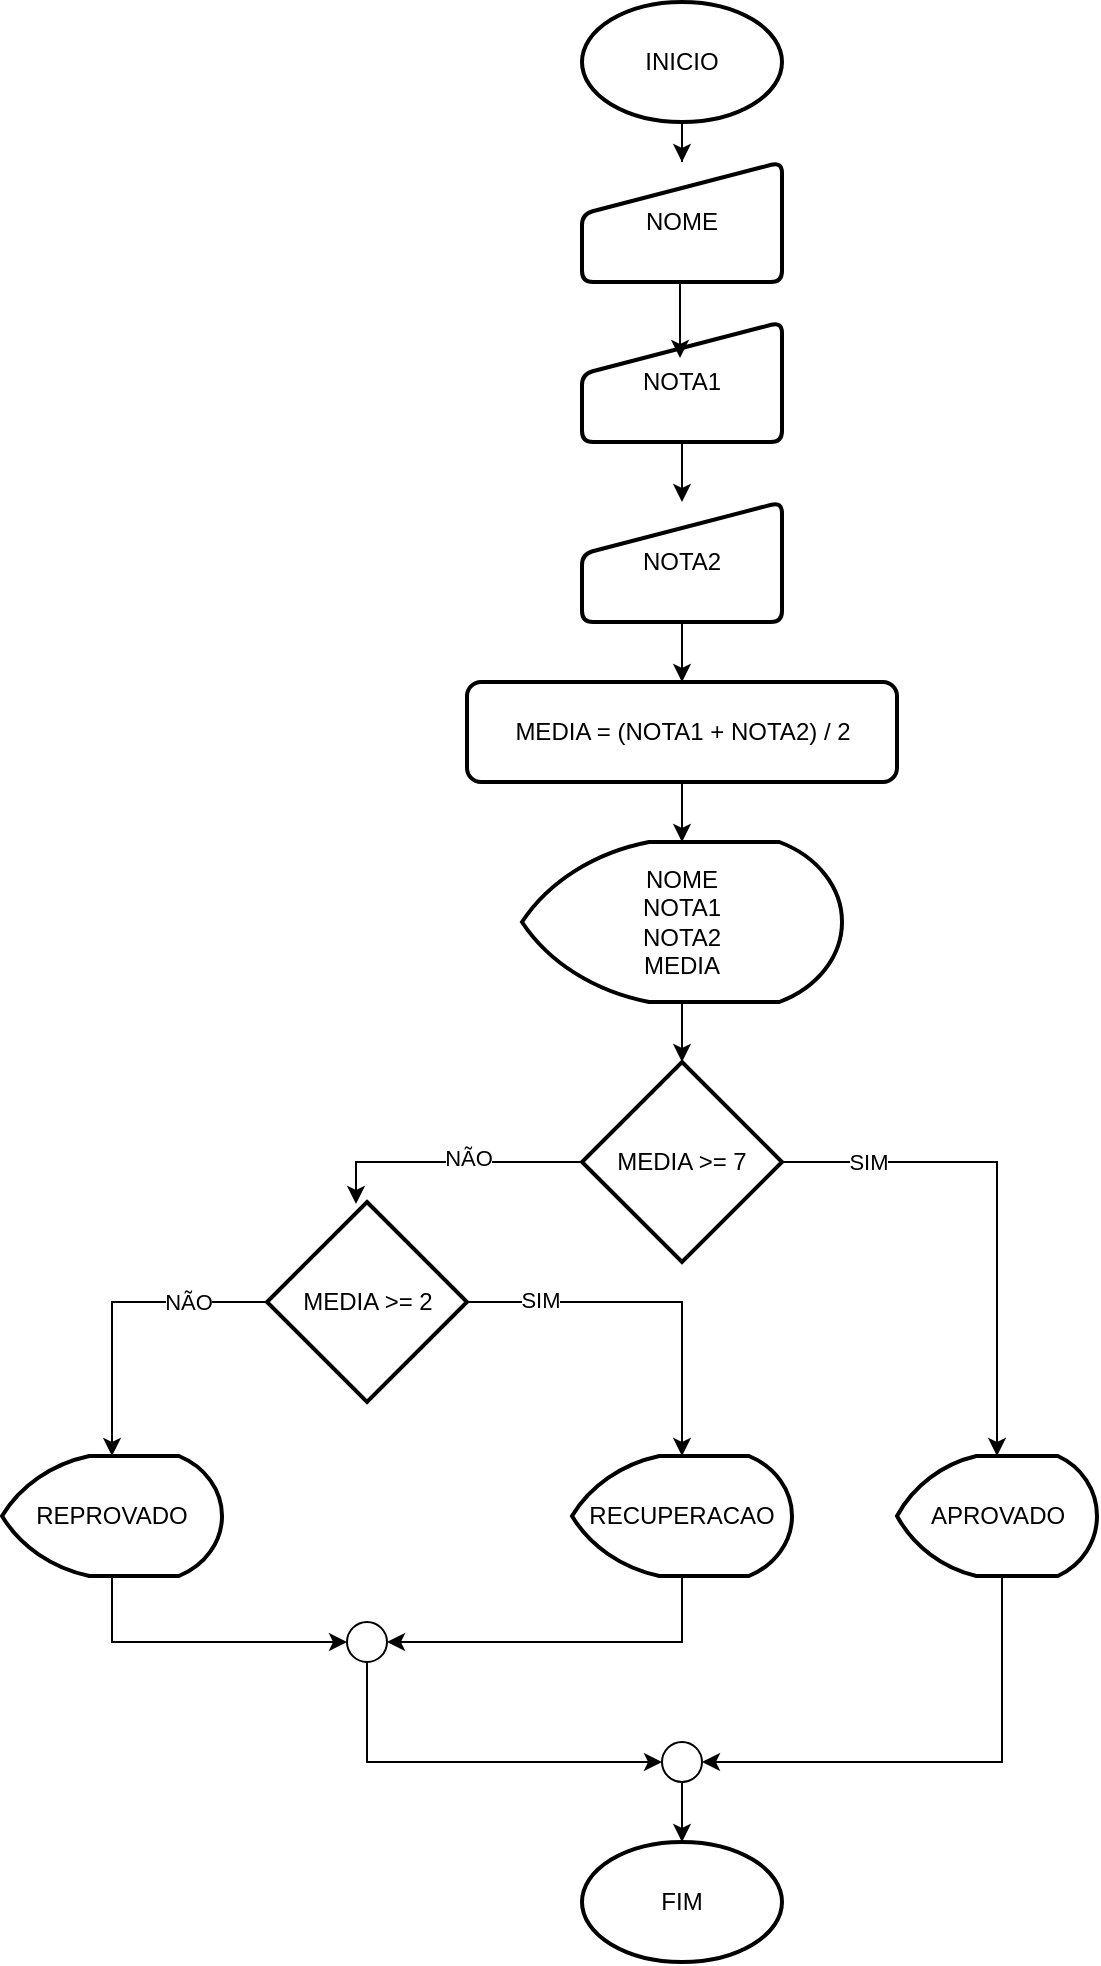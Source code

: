 <mxfile version="25.0.3">
  <diagram name="Página-1" id="hfyRoZFEJj46qWysKRWd">
    <mxGraphModel dx="1247" dy="678" grid="1" gridSize="10" guides="1" tooltips="1" connect="1" arrows="1" fold="1" page="1" pageScale="1" pageWidth="1169" pageHeight="827" math="0" shadow="0">
      <root>
        <mxCell id="0" />
        <mxCell id="1" parent="0" />
        <mxCell id="xzqa_2isZWK1tbzvhBzf-8" style="edgeStyle=orthogonalEdgeStyle;rounded=0;orthogonalLoop=1;jettySize=auto;html=1;exitX=0.5;exitY=1;exitDx=0;exitDy=0;exitPerimeter=0;" edge="1" parent="1" source="xzqa_2isZWK1tbzvhBzf-1" target="xzqa_2isZWK1tbzvhBzf-3">
          <mxGeometry relative="1" as="geometry" />
        </mxCell>
        <mxCell id="xzqa_2isZWK1tbzvhBzf-1" value="INICIO" style="strokeWidth=2;html=1;shape=mxgraph.flowchart.start_1;whiteSpace=wrap;" vertex="1" parent="1">
          <mxGeometry x="500" y="40" width="100" height="60" as="geometry" />
        </mxCell>
        <mxCell id="xzqa_2isZWK1tbzvhBzf-2" value="" style="strokeWidth=1;html=1;shape=mxgraph.flowchart.start_1;whiteSpace=wrap;" vertex="1" parent="1">
          <mxGeometry x="540" y="910" width="20" height="20" as="geometry" />
        </mxCell>
        <mxCell id="xzqa_2isZWK1tbzvhBzf-3" value="NOME" style="html=1;strokeWidth=2;shape=manualInput;whiteSpace=wrap;rounded=1;size=26;arcSize=11;" vertex="1" parent="1">
          <mxGeometry x="500" y="120" width="100" height="60" as="geometry" />
        </mxCell>
        <mxCell id="xzqa_2isZWK1tbzvhBzf-10" style="edgeStyle=orthogonalEdgeStyle;rounded=0;orthogonalLoop=1;jettySize=auto;html=1;exitX=0.5;exitY=1;exitDx=0;exitDy=0;entryX=0.5;entryY=0;entryDx=0;entryDy=0;" edge="1" parent="1" source="xzqa_2isZWK1tbzvhBzf-4" target="xzqa_2isZWK1tbzvhBzf-5">
          <mxGeometry relative="1" as="geometry" />
        </mxCell>
        <mxCell id="xzqa_2isZWK1tbzvhBzf-4" value="NOTA1" style="html=1;strokeWidth=2;shape=manualInput;whiteSpace=wrap;rounded=1;size=26;arcSize=11;" vertex="1" parent="1">
          <mxGeometry x="500" y="200" width="100" height="60" as="geometry" />
        </mxCell>
        <mxCell id="xzqa_2isZWK1tbzvhBzf-11" style="edgeStyle=orthogonalEdgeStyle;rounded=0;orthogonalLoop=1;jettySize=auto;html=1;exitX=0.5;exitY=1;exitDx=0;exitDy=0;entryX=0.5;entryY=0;entryDx=0;entryDy=0;" edge="1" parent="1" source="xzqa_2isZWK1tbzvhBzf-5" target="xzqa_2isZWK1tbzvhBzf-6">
          <mxGeometry relative="1" as="geometry" />
        </mxCell>
        <mxCell id="xzqa_2isZWK1tbzvhBzf-5" value="NOTA2" style="html=1;strokeWidth=2;shape=manualInput;whiteSpace=wrap;rounded=1;size=26;arcSize=11;" vertex="1" parent="1">
          <mxGeometry x="500" y="290" width="100" height="60" as="geometry" />
        </mxCell>
        <mxCell id="xzqa_2isZWK1tbzvhBzf-12" style="edgeStyle=orthogonalEdgeStyle;rounded=0;orthogonalLoop=1;jettySize=auto;html=1;exitX=0.5;exitY=1;exitDx=0;exitDy=0;" edge="1" parent="1" source="xzqa_2isZWK1tbzvhBzf-6" target="xzqa_2isZWK1tbzvhBzf-7">
          <mxGeometry relative="1" as="geometry" />
        </mxCell>
        <mxCell id="xzqa_2isZWK1tbzvhBzf-6" value="MEDIA = (NOTA1 + NOTA2) / 2" style="rounded=1;whiteSpace=wrap;html=1;absoluteArcSize=1;arcSize=14;strokeWidth=2;" vertex="1" parent="1">
          <mxGeometry x="442.5" y="380" width="215" height="50" as="geometry" />
        </mxCell>
        <mxCell id="xzqa_2isZWK1tbzvhBzf-14" style="edgeStyle=orthogonalEdgeStyle;rounded=0;orthogonalLoop=1;jettySize=auto;html=1;" edge="1" parent="1" source="xzqa_2isZWK1tbzvhBzf-7" target="xzqa_2isZWK1tbzvhBzf-13">
          <mxGeometry relative="1" as="geometry" />
        </mxCell>
        <mxCell id="xzqa_2isZWK1tbzvhBzf-7" value="NOME&lt;br&gt;NOTA1&lt;div&gt;NOTA2&lt;/div&gt;&lt;div&gt;MEDIA&lt;/div&gt;" style="strokeWidth=2;html=1;shape=mxgraph.flowchart.display;whiteSpace=wrap;" vertex="1" parent="1">
          <mxGeometry x="470" y="460" width="160" height="80" as="geometry" />
        </mxCell>
        <mxCell id="xzqa_2isZWK1tbzvhBzf-9" style="edgeStyle=orthogonalEdgeStyle;rounded=0;orthogonalLoop=1;jettySize=auto;html=1;exitX=0.5;exitY=1;exitDx=0;exitDy=0;entryX=0.49;entryY=0.3;entryDx=0;entryDy=0;entryPerimeter=0;" edge="1" parent="1" source="xzqa_2isZWK1tbzvhBzf-3" target="xzqa_2isZWK1tbzvhBzf-4">
          <mxGeometry relative="1" as="geometry" />
        </mxCell>
        <mxCell id="xzqa_2isZWK1tbzvhBzf-13" value="MEDIA &amp;gt;= 7" style="strokeWidth=2;html=1;shape=mxgraph.flowchart.decision;whiteSpace=wrap;" vertex="1" parent="1">
          <mxGeometry x="500" y="570" width="100" height="100" as="geometry" />
        </mxCell>
        <mxCell id="xzqa_2isZWK1tbzvhBzf-15" value="APROVADO" style="strokeWidth=2;html=1;shape=mxgraph.flowchart.display;whiteSpace=wrap;" vertex="1" parent="1">
          <mxGeometry x="657.5" y="767" width="100" height="60" as="geometry" />
        </mxCell>
        <mxCell id="xzqa_2isZWK1tbzvhBzf-16" style="edgeStyle=orthogonalEdgeStyle;rounded=0;orthogonalLoop=1;jettySize=auto;html=1;entryX=0.5;entryY=0;entryDx=0;entryDy=0;entryPerimeter=0;" edge="1" parent="1" source="xzqa_2isZWK1tbzvhBzf-13" target="xzqa_2isZWK1tbzvhBzf-15">
          <mxGeometry relative="1" as="geometry" />
        </mxCell>
        <mxCell id="xzqa_2isZWK1tbzvhBzf-28" value="SIM" style="edgeLabel;html=1;align=center;verticalAlign=middle;resizable=0;points=[];" vertex="1" connectable="0" parent="xzqa_2isZWK1tbzvhBzf-16">
          <mxGeometry x="-0.662" y="-3" relative="1" as="geometry">
            <mxPoint y="-3" as="offset" />
          </mxGeometry>
        </mxCell>
        <mxCell id="xzqa_2isZWK1tbzvhBzf-18" value="MEDIA &amp;gt;= 2" style="strokeWidth=2;html=1;shape=mxgraph.flowchart.decision;whiteSpace=wrap;" vertex="1" parent="1">
          <mxGeometry x="342.5" y="640" width="100" height="100" as="geometry" />
        </mxCell>
        <mxCell id="xzqa_2isZWK1tbzvhBzf-19" style="edgeStyle=orthogonalEdgeStyle;rounded=0;orthogonalLoop=1;jettySize=auto;html=1;entryX=0.445;entryY=0.01;entryDx=0;entryDy=0;entryPerimeter=0;" edge="1" parent="1" source="xzqa_2isZWK1tbzvhBzf-13" target="xzqa_2isZWK1tbzvhBzf-18">
          <mxGeometry relative="1" as="geometry" />
        </mxCell>
        <mxCell id="xzqa_2isZWK1tbzvhBzf-29" value="NÃO" style="edgeLabel;html=1;align=center;verticalAlign=middle;resizable=0;points=[];" vertex="1" connectable="0" parent="xzqa_2isZWK1tbzvhBzf-19">
          <mxGeometry x="-0.149" y="-2" relative="1" as="geometry">
            <mxPoint as="offset" />
          </mxGeometry>
        </mxCell>
        <mxCell id="xzqa_2isZWK1tbzvhBzf-26" style="edgeStyle=orthogonalEdgeStyle;rounded=0;orthogonalLoop=1;jettySize=auto;html=1;entryX=1;entryY=0.5;entryDx=0;entryDy=0;entryPerimeter=0;" edge="1" parent="1" source="xzqa_2isZWK1tbzvhBzf-20" target="xzqa_2isZWK1tbzvhBzf-35">
          <mxGeometry relative="1" as="geometry">
            <Array as="points">
              <mxPoint x="550" y="860" />
            </Array>
          </mxGeometry>
        </mxCell>
        <mxCell id="xzqa_2isZWK1tbzvhBzf-20" value="RECUPERACAO" style="strokeWidth=2;html=1;shape=mxgraph.flowchart.display;whiteSpace=wrap;" vertex="1" parent="1">
          <mxGeometry x="495" y="767" width="110" height="60" as="geometry" />
        </mxCell>
        <mxCell id="xzqa_2isZWK1tbzvhBzf-21" value="REPROVADO" style="strokeWidth=2;html=1;shape=mxgraph.flowchart.display;whiteSpace=wrap;" vertex="1" parent="1">
          <mxGeometry x="210" y="767" width="110" height="60" as="geometry" />
        </mxCell>
        <mxCell id="xzqa_2isZWK1tbzvhBzf-22" style="edgeStyle=orthogonalEdgeStyle;rounded=0;orthogonalLoop=1;jettySize=auto;html=1;exitX=0.5;exitY=1;exitDx=0;exitDy=0;exitPerimeter=0;" edge="1" parent="1" source="xzqa_2isZWK1tbzvhBzf-21" target="xzqa_2isZWK1tbzvhBzf-21">
          <mxGeometry relative="1" as="geometry" />
        </mxCell>
        <mxCell id="xzqa_2isZWK1tbzvhBzf-23" style="edgeStyle=orthogonalEdgeStyle;rounded=0;orthogonalLoop=1;jettySize=auto;html=1;entryX=0.5;entryY=0;entryDx=0;entryDy=0;entryPerimeter=0;" edge="1" parent="1" source="xzqa_2isZWK1tbzvhBzf-18" target="xzqa_2isZWK1tbzvhBzf-21">
          <mxGeometry relative="1" as="geometry" />
        </mxCell>
        <mxCell id="xzqa_2isZWK1tbzvhBzf-31" value="NÃO" style="edgeLabel;html=1;align=center;verticalAlign=middle;resizable=0;points=[];" vertex="1" connectable="0" parent="xzqa_2isZWK1tbzvhBzf-23">
          <mxGeometry x="-0.476" relative="1" as="geometry">
            <mxPoint x="1" as="offset" />
          </mxGeometry>
        </mxCell>
        <mxCell id="xzqa_2isZWK1tbzvhBzf-24" style="edgeStyle=orthogonalEdgeStyle;rounded=0;orthogonalLoop=1;jettySize=auto;html=1;entryX=0.5;entryY=0;entryDx=0;entryDy=0;entryPerimeter=0;" edge="1" parent="1" source="xzqa_2isZWK1tbzvhBzf-18" target="xzqa_2isZWK1tbzvhBzf-20">
          <mxGeometry relative="1" as="geometry" />
        </mxCell>
        <mxCell id="xzqa_2isZWK1tbzvhBzf-30" value="SIM" style="edgeLabel;html=1;align=center;verticalAlign=middle;resizable=0;points=[];" vertex="1" connectable="0" parent="xzqa_2isZWK1tbzvhBzf-24">
          <mxGeometry x="-0.615" y="1" relative="1" as="geometry">
            <mxPoint x="1" as="offset" />
          </mxGeometry>
        </mxCell>
        <mxCell id="xzqa_2isZWK1tbzvhBzf-25" style="edgeStyle=orthogonalEdgeStyle;rounded=0;orthogonalLoop=1;jettySize=auto;html=1;entryX=0;entryY=0.5;entryDx=0;entryDy=0;entryPerimeter=0;" edge="1" parent="1" source="xzqa_2isZWK1tbzvhBzf-21" target="xzqa_2isZWK1tbzvhBzf-35">
          <mxGeometry relative="1" as="geometry">
            <Array as="points">
              <mxPoint x="265" y="860" />
            </Array>
          </mxGeometry>
        </mxCell>
        <mxCell id="xzqa_2isZWK1tbzvhBzf-27" style="edgeStyle=orthogonalEdgeStyle;rounded=0;orthogonalLoop=1;jettySize=auto;html=1;entryX=1;entryY=0.5;entryDx=0;entryDy=0;entryPerimeter=0;" edge="1" parent="1" source="xzqa_2isZWK1tbzvhBzf-15" target="xzqa_2isZWK1tbzvhBzf-2">
          <mxGeometry relative="1" as="geometry">
            <Array as="points">
              <mxPoint x="710" y="920" />
            </Array>
          </mxGeometry>
        </mxCell>
        <mxCell id="xzqa_2isZWK1tbzvhBzf-32" value="FIM" style="strokeWidth=2;html=1;shape=mxgraph.flowchart.start_1;whiteSpace=wrap;" vertex="1" parent="1">
          <mxGeometry x="500" y="960" width="100" height="60" as="geometry" />
        </mxCell>
        <mxCell id="xzqa_2isZWK1tbzvhBzf-33" style="edgeStyle=orthogonalEdgeStyle;rounded=0;orthogonalLoop=1;jettySize=auto;html=1;entryX=0.5;entryY=0;entryDx=0;entryDy=0;entryPerimeter=0;" edge="1" parent="1" source="xzqa_2isZWK1tbzvhBzf-2" target="xzqa_2isZWK1tbzvhBzf-32">
          <mxGeometry relative="1" as="geometry" />
        </mxCell>
        <mxCell id="xzqa_2isZWK1tbzvhBzf-35" value="" style="strokeWidth=1;html=1;shape=mxgraph.flowchart.start_1;whiteSpace=wrap;" vertex="1" parent="1">
          <mxGeometry x="382.5" y="850" width="20" height="20" as="geometry" />
        </mxCell>
        <mxCell id="xzqa_2isZWK1tbzvhBzf-37" style="edgeStyle=orthogonalEdgeStyle;rounded=0;orthogonalLoop=1;jettySize=auto;html=1;entryX=0;entryY=0.5;entryDx=0;entryDy=0;entryPerimeter=0;" edge="1" parent="1" source="xzqa_2isZWK1tbzvhBzf-35" target="xzqa_2isZWK1tbzvhBzf-2">
          <mxGeometry relative="1" as="geometry">
            <Array as="points">
              <mxPoint x="393" y="920" />
            </Array>
          </mxGeometry>
        </mxCell>
      </root>
    </mxGraphModel>
  </diagram>
</mxfile>
